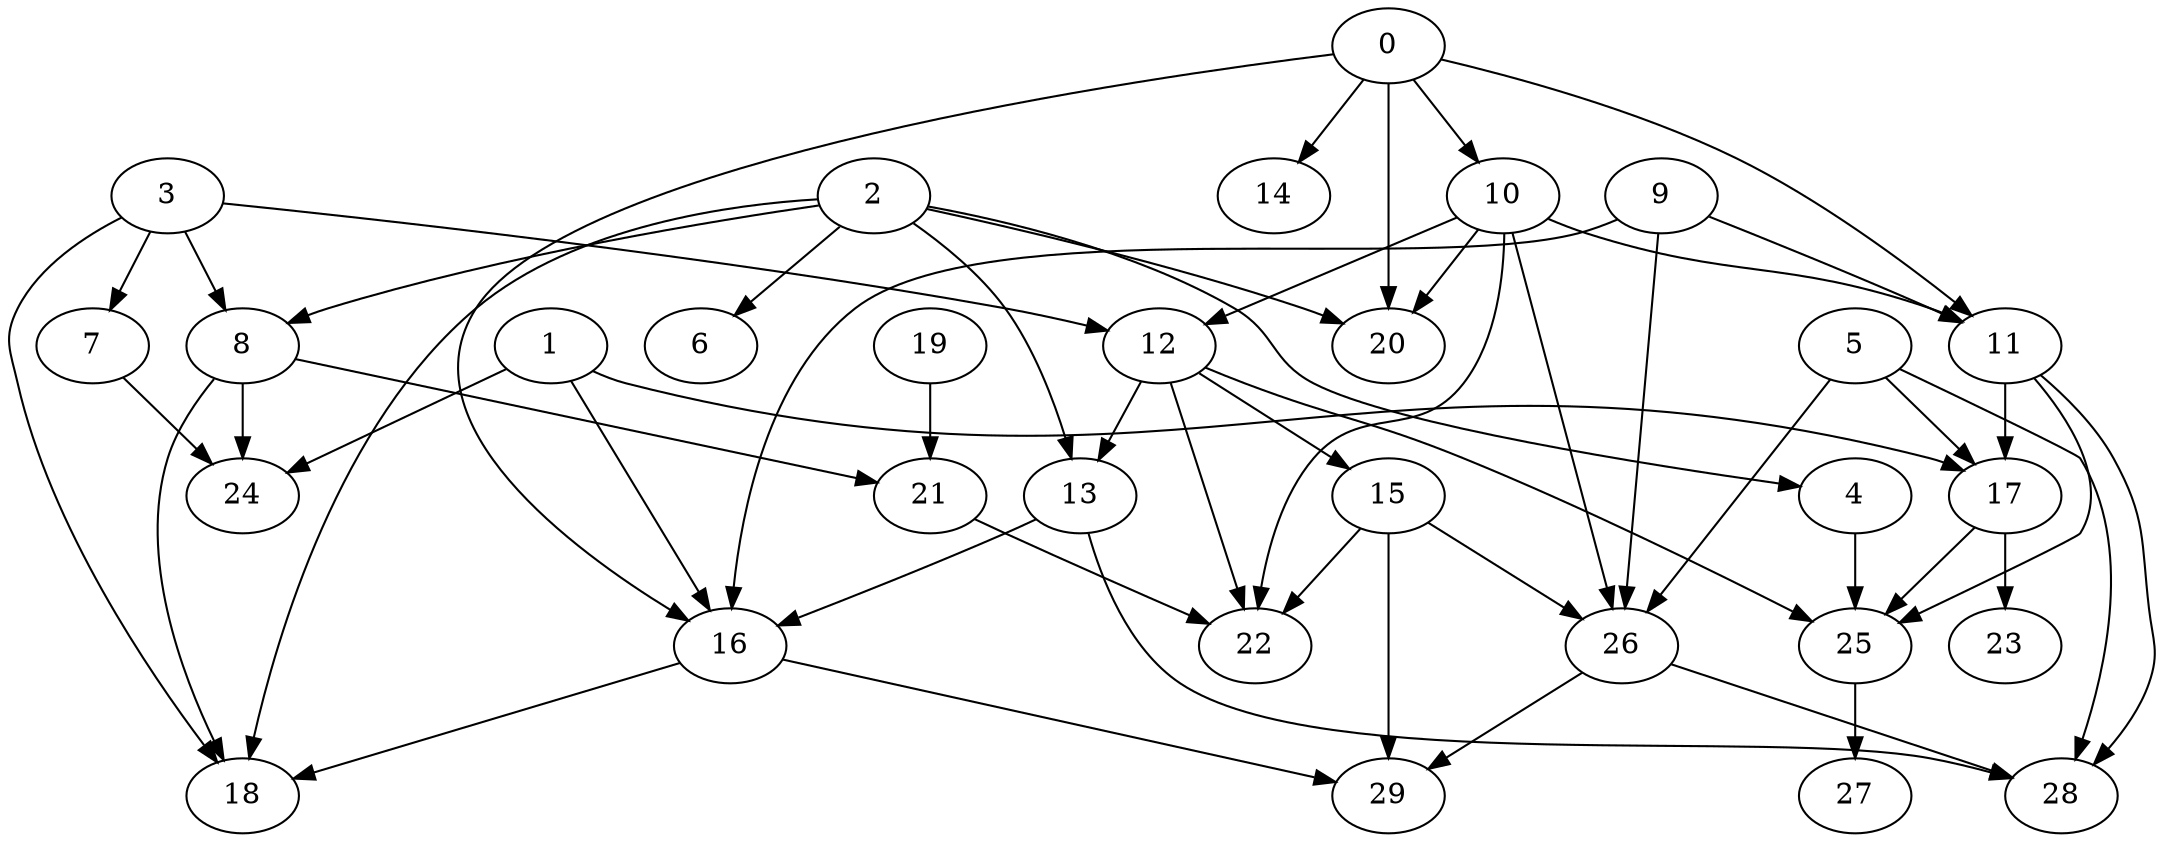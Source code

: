 digraph "Random_Nodes_30_Density_1.83_CCR_1.00_WeightType_Random#1_Homogeneous-6" {
0 [Weight=13];
10 [Weight=17];
3 [Weight=10];
9 [Weight=5];
12 [Weight=3];
1 [Weight=17];
5 [Weight=15];
2 [Weight=3];
11 [Weight=8];
13 [Weight=15];
8 [Weight=10];
17 [Weight=15];
15 [Weight=13];
19 [Weight=7];
4 [Weight=7];
16 [Weight=13];
21 [Weight=12];
7 [Weight=12];
26 [Weight=12];
23 [Weight=17];
25 [Weight=12];
20 [Weight=15];
14 [Weight=7];
18 [Weight=7];
22 [Weight=7];
24 [Weight=7];
6 [Weight=5];
28 [Weight=5];
27 [Weight=3];
29 [Weight=3];
2 -> 8 [Weight=8];
17 -> 23 [Weight=6];
12 -> 15 [Weight=3];
10 -> 22 [Weight=4];
13 -> 16 [Weight=9];
11 -> 17 [Weight=6];
3 -> 8 [Weight=2];
16 -> 18 [Weight=6];
15 -> 26 [Weight=3];
0 -> 20 [Weight=9];
8 -> 24 [Weight=4];
1 -> 24 [Weight=3];
2 -> 4 [Weight=8];
12 -> 25 [Weight=4];
12 -> 13 [Weight=9];
3 -> 18 [Weight=5];
17 -> 25 [Weight=6];
15 -> 29 [Weight=7];
15 -> 22 [Weight=6];
11 -> 25 [Weight=9];
25 -> 27 [Weight=2];
26 -> 29 [Weight=2];
2 -> 6 [Weight=3];
9 -> 26 [Weight=4];
1 -> 17 [Weight=3];
2 -> 18 [Weight=10];
5 -> 17 [Weight=4];
8 -> 18 [Weight=7];
5 -> 28 [Weight=5];
10 -> 26 [Weight=7];
2 -> 20 [Weight=2];
3 -> 7 [Weight=7];
0 -> 10 [Weight=5];
19 -> 21 [Weight=2];
0 -> 14 [Weight=2];
7 -> 24 [Weight=3];
10 -> 11 [Weight=9];
12 -> 22 [Weight=2];
13 -> 28 [Weight=8];
0 -> 16 [Weight=2];
21 -> 22 [Weight=5];
4 -> 25 [Weight=3];
0 -> 11 [Weight=9];
10 -> 20 [Weight=7];
8 -> 21 [Weight=5];
2 -> 13 [Weight=2];
11 -> 28 [Weight=8];
9 -> 11 [Weight=8];
26 -> 28 [Weight=3];
9 -> 16 [Weight=10];
5 -> 26 [Weight=8];
1 -> 16 [Weight=8];
3 -> 12 [Weight=4];
10 -> 12 [Weight=8];
16 -> 29 [Weight=2];
}
